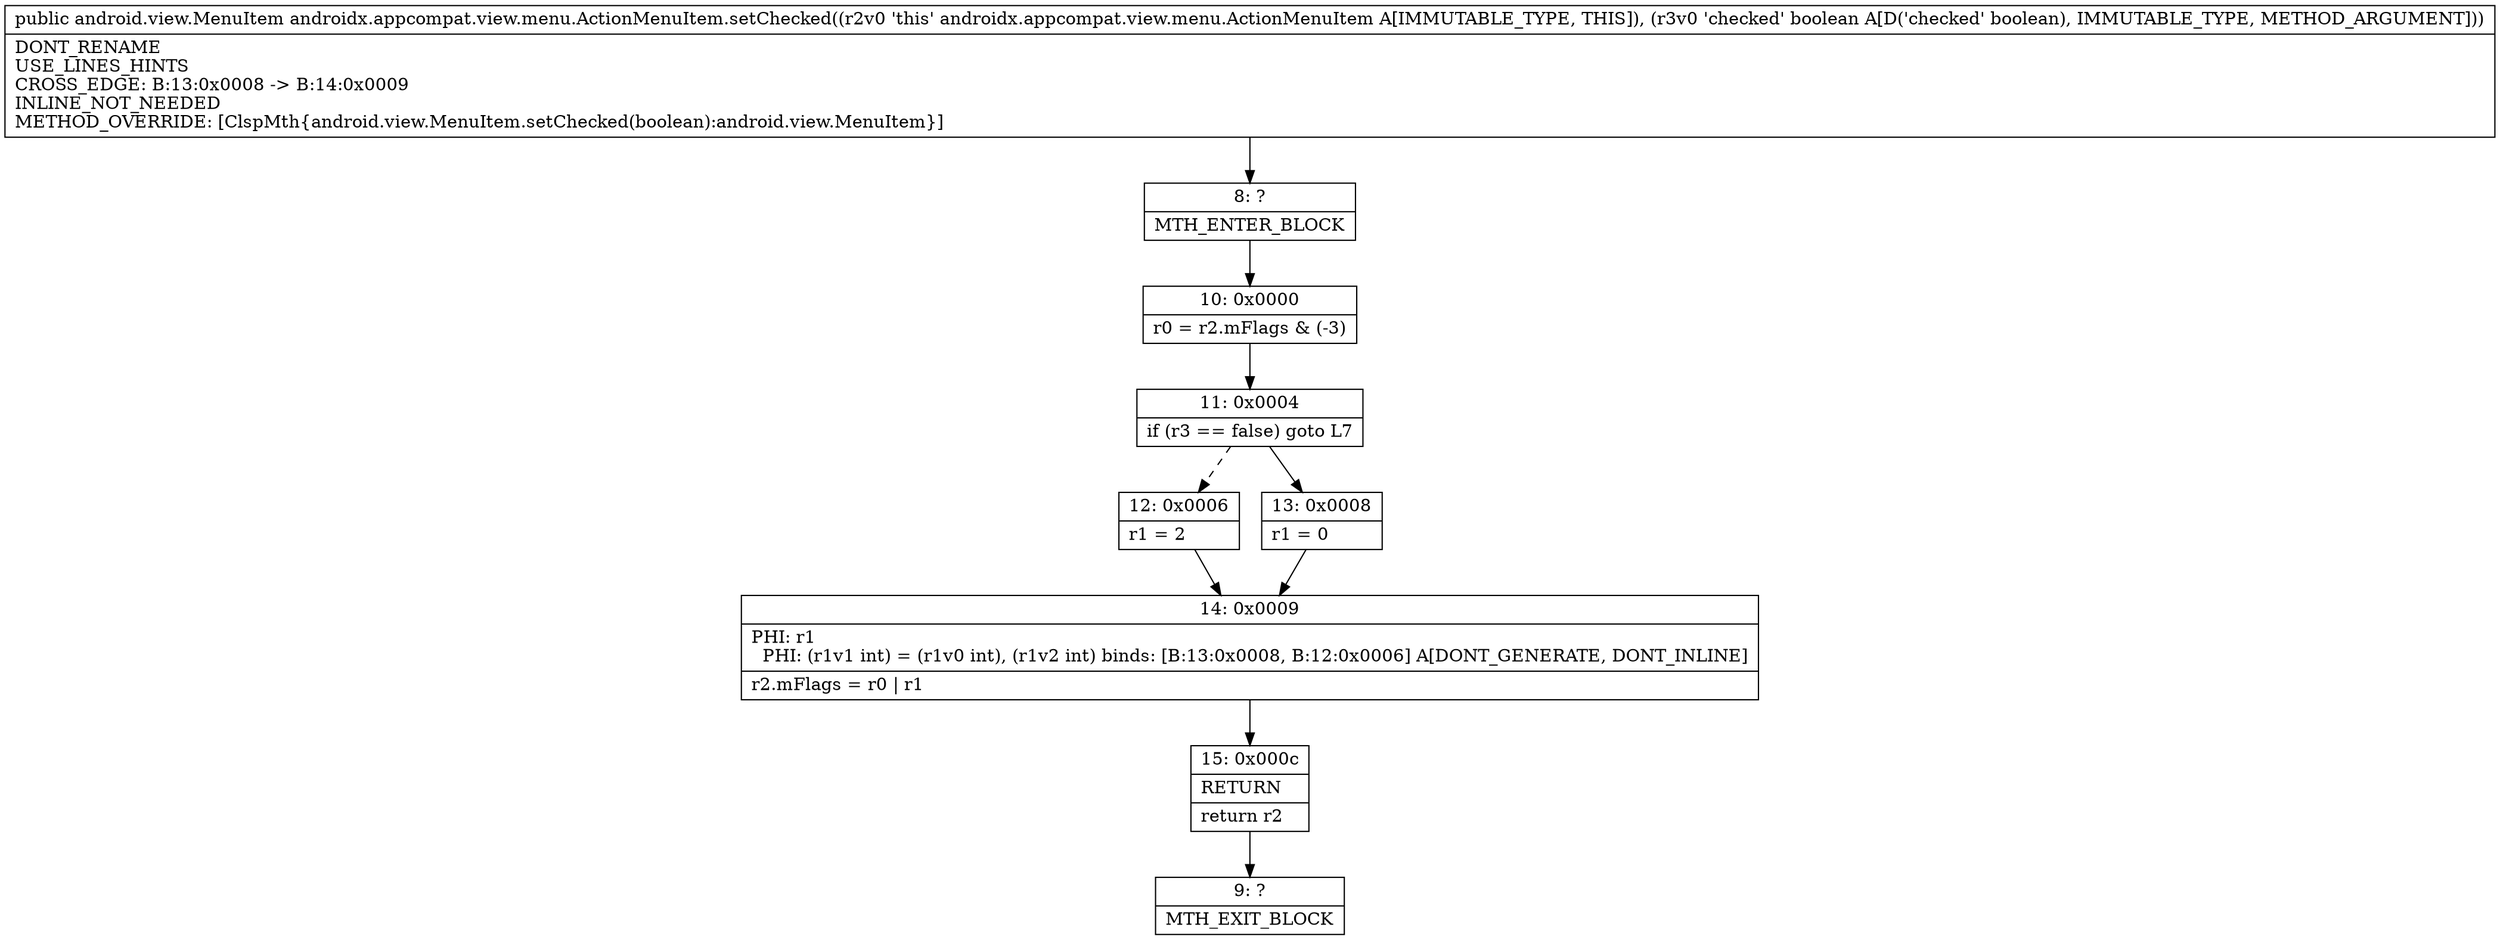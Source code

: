 digraph "CFG forandroidx.appcompat.view.menu.ActionMenuItem.setChecked(Z)Landroid\/view\/MenuItem;" {
Node_8 [shape=record,label="{8\:\ ?|MTH_ENTER_BLOCK\l}"];
Node_10 [shape=record,label="{10\:\ 0x0000|r0 = r2.mFlags & (\-3)\l}"];
Node_11 [shape=record,label="{11\:\ 0x0004|if (r3 == false) goto L7\l}"];
Node_12 [shape=record,label="{12\:\ 0x0006|r1 = 2\l}"];
Node_14 [shape=record,label="{14\:\ 0x0009|PHI: r1 \l  PHI: (r1v1 int) = (r1v0 int), (r1v2 int) binds: [B:13:0x0008, B:12:0x0006] A[DONT_GENERATE, DONT_INLINE]\l|r2.mFlags = r0 \| r1\l}"];
Node_15 [shape=record,label="{15\:\ 0x000c|RETURN\l|return r2\l}"];
Node_9 [shape=record,label="{9\:\ ?|MTH_EXIT_BLOCK\l}"];
Node_13 [shape=record,label="{13\:\ 0x0008|r1 = 0\l}"];
MethodNode[shape=record,label="{public android.view.MenuItem androidx.appcompat.view.menu.ActionMenuItem.setChecked((r2v0 'this' androidx.appcompat.view.menu.ActionMenuItem A[IMMUTABLE_TYPE, THIS]), (r3v0 'checked' boolean A[D('checked' boolean), IMMUTABLE_TYPE, METHOD_ARGUMENT]))  | DONT_RENAME\lUSE_LINES_HINTS\lCROSS_EDGE: B:13:0x0008 \-\> B:14:0x0009\lINLINE_NOT_NEEDED\lMETHOD_OVERRIDE: [ClspMth\{android.view.MenuItem.setChecked(boolean):android.view.MenuItem\}]\l}"];
MethodNode -> Node_8;Node_8 -> Node_10;
Node_10 -> Node_11;
Node_11 -> Node_12[style=dashed];
Node_11 -> Node_13;
Node_12 -> Node_14;
Node_14 -> Node_15;
Node_15 -> Node_9;
Node_13 -> Node_14;
}

